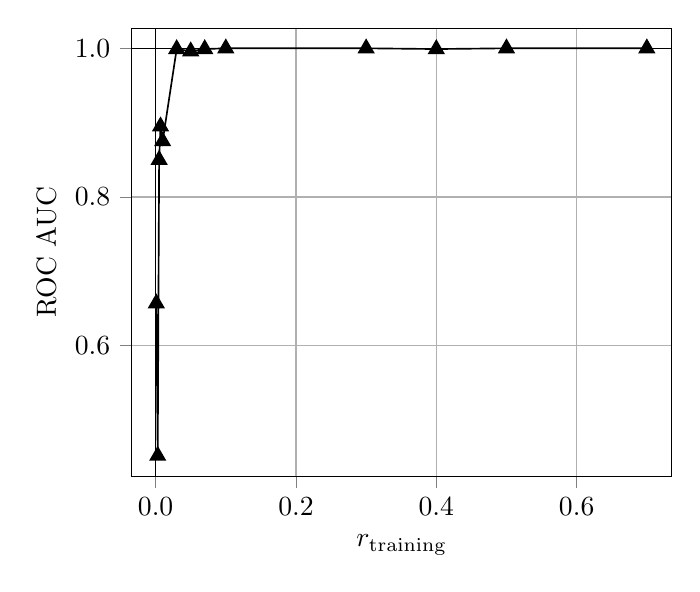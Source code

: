 % This file was created by matplotlib2tikz v0.6.18.
\begin{tikzpicture}

\begin{axis}[
tick align=outside,
tick pos=left,
x grid style={white!69.02!black},
xlabel={$r_\text{training}$},
xmajorgrids,
xmin=-0.034, xmax=0.735,
xtick={-0.2,0,0.2,0.4,0.6,0.8},
xticklabels={$-0.2$,$0.0$,$0.2$,$0.4$,$0.6$,$0.8$},
y grid style={white!69.02!black},
ylabel={ROC AUC},
ymajorgrids,
ymin=0.424, ymax=1.027,
ytick={0.4,0.6,0.8,1,1.2},
yticklabels={$0.4$,$0.6$,$0.8$,$1.0$,$1.2$}
]
\addplot [semithick, black, mark=triangle*, mark size=3, mark options={solid}, forget plot]
table [row sep=\\]{%
0.001	0.657 \\
0.003	0.452 \\
0.005	0.85 \\
0.007	0.895 \\
0.01	0.875 \\
0.03	0.999 \\
0.05	0.996 \\
0.07	0.999 \\
0.1	1.0 \\
0.3	1.0 \\
0.4	0.999 \\
0.5	1.0 \\
0.7	1.0 \\
};
\path [draw=black, fill opacity=0] (axis cs:0,0.424)
--(axis cs:0,1.027);

\path [draw=black, fill opacity=0] (axis cs:1,0.424)
--(axis cs:1,1.027);

\path [draw=black, fill opacity=0] (axis cs:-0.034,0)
--(axis cs:0.735,0);

\path [draw=black, fill opacity=0] (axis cs:-0.034,1)
--(axis cs:0.735,1);

\end{axis}

\end{tikzpicture}